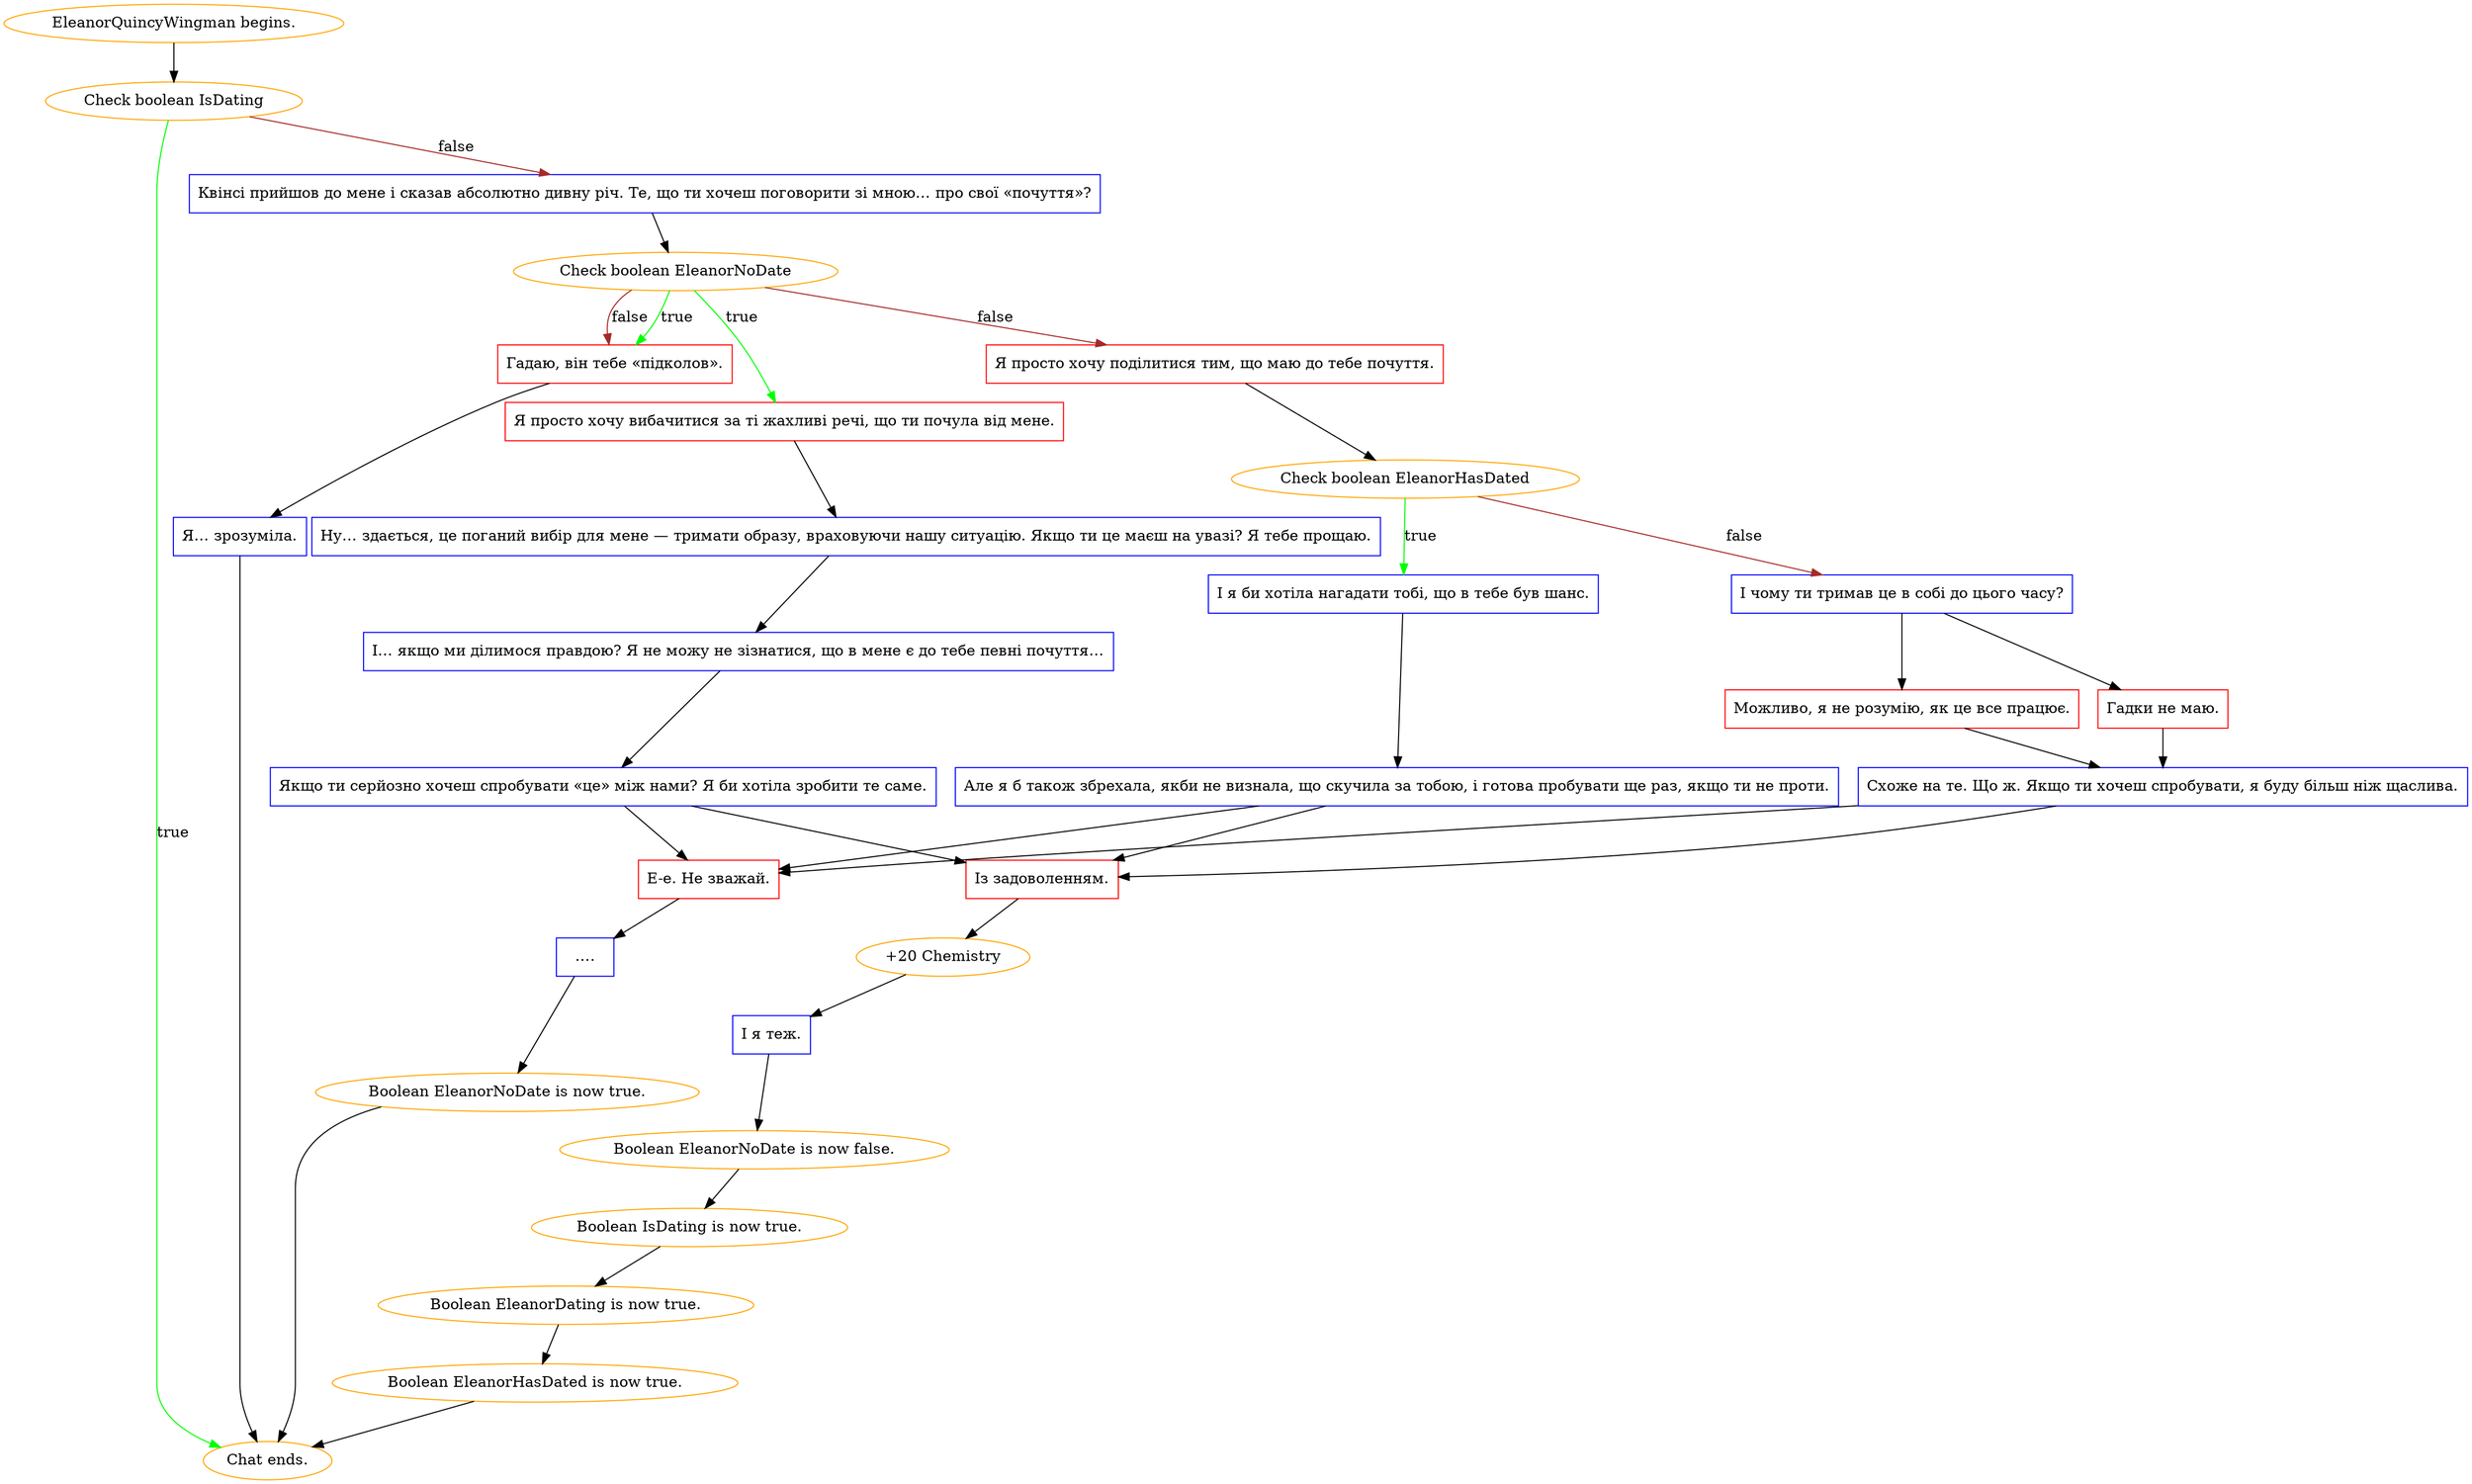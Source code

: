digraph {
	"EleanorQuincyWingman begins." [color=orange];
		"EleanorQuincyWingman begins." -> j2949801986;
	j2949801986 [label="Check boolean IsDating",color=orange];
		j2949801986 -> "Chat ends." [label=true,color=green];
		j2949801986 -> j2263080533 [label=false,color=brown];
	"Chat ends." [color=orange];
	j2263080533 [label="Квінсі прийшов до мене і сказав абсолютно дивну річ. Те, що ти хочеш поговорити зі мною… про свої «почуття»?",shape=box,color=blue];
		j2263080533 -> j806134085;
	j806134085 [label="Check boolean EleanorNoDate",color=orange];
		j806134085 -> j2225743208 [label=true,color=green];
		j806134085 -> j3599086427 [label=true,color=green];
		j806134085 -> j1948211695 [label=false,color=brown];
		j806134085 -> j3599086427 [label=false,color=brown];
	j2225743208 [label="Я просто хочу вибачитися за ті жахливі речі, що ти почула від мене.",shape=box,color=red];
		j2225743208 -> j659141844;
	j3599086427 [label="Гадаю, він тебе «підколов».",shape=box,color=red];
		j3599086427 -> j4001250051;
	j1948211695 [label="Я просто хочу поділитися тим, що маю до тебе почуття.",shape=box,color=red];
		j1948211695 -> j1281792529;
	j659141844 [label="Ну… здається, це поганий вибір для мене — тримати образу, враховуючи нашу ситуацію. Якщо ти це маєш на увазі? Я тебе прощаю.",shape=box,color=blue];
		j659141844 -> j840792575;
	j4001250051 [label="Я… зрозуміла.",shape=box,color=blue];
		j4001250051 -> "Chat ends.";
	j1281792529 [label="Check boolean EleanorHasDated",color=orange];
		j1281792529 -> j4157191242 [label=true,color=green];
		j1281792529 -> j103716958 [label=false,color=brown];
	j840792575 [label="І… якщо ми ділимося правдою? Я не можу не зізнатися, що в мене є до тебе певні почуття…",shape=box,color=blue];
		j840792575 -> j243380373;
	j4157191242 [label="І я би хотіла нагадати тобі, що в тебе був шанс.",shape=box,color=blue];
		j4157191242 -> j4090806327;
	j103716958 [label="І чому ти тримав це в собі до цього часу?",shape=box,color=blue];
		j103716958 -> j2692968358;
		j103716958 -> j1012386017;
	j243380373 [label="Якщо ти серйозно хочеш спробувати «це» між нами? Я би хотіла зробити те саме.",shape=box,color=blue];
		j243380373 -> j1627843664;
		j243380373 -> j2476414243;
	j4090806327 [label="Але я б також збрехала, якби не визнала, що скучила за тобою, і готова пробувати ще раз, якщо ти не проти.",shape=box,color=blue];
		j4090806327 -> j1627843664;
		j4090806327 -> j2476414243;
	j2692968358 [label="Гадки не маю.",shape=box,color=red];
		j2692968358 -> j3801236413;
	j1012386017 [label="Можливо, я не розумію, як це все працює.",shape=box,color=red];
		j1012386017 -> j3801236413;
	j1627843664 [label="Із задоволенням.",shape=box,color=red];
		j1627843664 -> j2580240421;
	j2476414243 [label="Е-е. Не зважай.",shape=box,color=red];
		j2476414243 -> j2087758111;
	j3801236413 [label="Схоже на те. Що ж. Якщо ти хочеш спробувати, я буду більш ніж щаслива.",shape=box,color=blue];
		j3801236413 -> j1627843664;
		j3801236413 -> j2476414243;
	j2580240421 [label="+20 Chemistry",color=orange];
		j2580240421 -> j3980982092;
	j2087758111 [label="….",shape=box,color=blue];
		j2087758111 -> j2728200779;
	j3980982092 [label="І я теж.",shape=box,color=blue];
		j3980982092 -> j665143278;
	j2728200779 [label="Boolean EleanorNoDate is now true.",color=orange];
		j2728200779 -> "Chat ends.";
	j665143278 [label="Boolean EleanorNoDate is now false.",color=orange];
		j665143278 -> j3088195508;
	j3088195508 [label="Boolean IsDating is now true.",color=orange];
		j3088195508 -> j576266418;
	j576266418 [label="Boolean EleanorDating is now true.",color=orange];
		j576266418 -> j3035403554;
	j3035403554 [label="Boolean EleanorHasDated is now true.",color=orange];
		j3035403554 -> "Chat ends.";
}